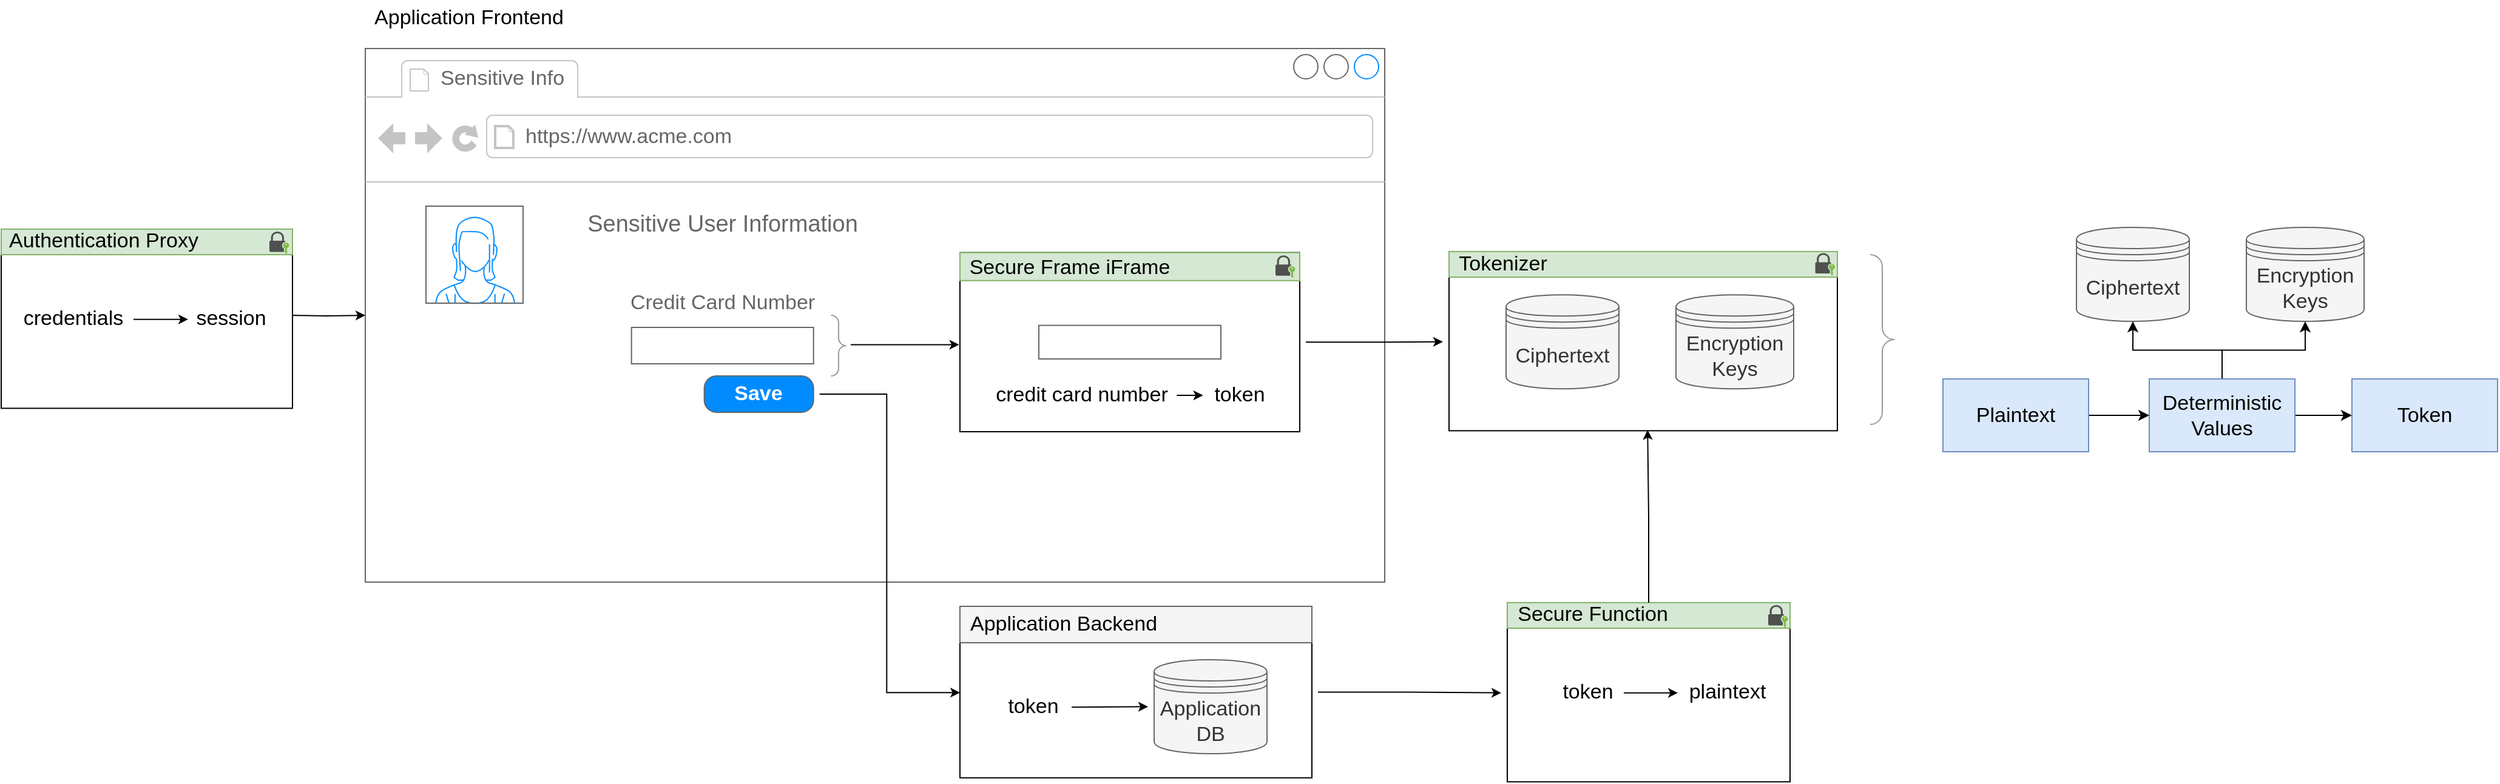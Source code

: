 <mxfile version="14.6.13" type="device"><diagram id="3wvpyR9ryva4eTB7-6Qc" name="Page-1"><mxGraphModel dx="3854" dy="1085" grid="1" gridSize="10" guides="1" tooltips="1" connect="1" arrows="1" fold="1" page="1" pageScale="1" pageWidth="826" pageHeight="1169" math="0" shadow="0"><root><mxCell id="0"/><mxCell id="1" parent="0"/><mxCell id="Zr0C6m2t4p28NT87vmgY-3" value="" style="strokeWidth=1;shadow=0;dashed=0;align=center;html=1;shape=mxgraph.mockup.containers.browserWindow;rSize=0;strokeColor=#666666;strokeColor2=#008cff;strokeColor3=#c4c4c4;mainText=,;recursiveResize=0;" parent="1" vertex="1"><mxGeometry x="-550" y="440" width="840" height="440" as="geometry"/></mxCell><mxCell id="Zr0C6m2t4p28NT87vmgY-4" value="Sensitive Info" style="strokeWidth=1;shadow=0;dashed=0;align=center;html=1;shape=mxgraph.mockup.containers.anchor;fontSize=17;fontColor=#666666;align=left;" parent="Zr0C6m2t4p28NT87vmgY-3" vertex="1"><mxGeometry x="60" y="12" width="110" height="26" as="geometry"/></mxCell><mxCell id="Zr0C6m2t4p28NT87vmgY-5" value="https://www.acme.com" style="strokeWidth=1;shadow=0;dashed=0;align=center;html=1;shape=mxgraph.mockup.containers.anchor;rSize=0;fontSize=17;fontColor=#666666;align=left;" parent="Zr0C6m2t4p28NT87vmgY-3" vertex="1"><mxGeometry x="130" y="60" width="250" height="26" as="geometry"/></mxCell><mxCell id="Zr0C6m2t4p28NT87vmgY-6" value="" style="strokeWidth=1;shadow=0;dashed=0;align=center;html=1;shape=mxgraph.mockup.text.textBox;fontColor=#666666;align=left;fontSize=17;spacingLeft=4;spacingTop=-3;strokeColor=#666666;mainText=" parent="Zr0C6m2t4p28NT87vmgY-3" vertex="1"><mxGeometry x="219.34" y="230" width="150" height="30" as="geometry"/></mxCell><mxCell id="Zr0C6m2t4p28NT87vmgY-11" value="&lt;font style=&quot;font-size: 19px;&quot;&gt;Sensitive User Information&lt;/font&gt;" style="text;html=1;align=center;verticalAlign=middle;resizable=0;points=[];autosize=1;strokeColor=none;fontColor=#666666;fontSize=19;" parent="Zr0C6m2t4p28NT87vmgY-3" vertex="1"><mxGeometry x="174.34" y="130" width="240" height="30" as="geometry"/></mxCell><mxCell id="Zr0C6m2t4p28NT87vmgY-10" value="&lt;font style=&quot;font-size: 17px&quot;&gt;Credit Card Number&lt;/font&gt;" style="text;html=1;align=center;verticalAlign=middle;resizable=0;points=[];autosize=1;strokeColor=none;fontColor=#666666;" parent="Zr0C6m2t4p28NT87vmgY-3" vertex="1"><mxGeometry x="209.34" y="200" width="170" height="20" as="geometry"/></mxCell><mxCell id="Zr0C6m2t4p28NT87vmgY-13" value="" style="verticalLabelPosition=bottom;shadow=0;dashed=0;align=center;html=1;verticalAlign=top;strokeWidth=1;shape=mxgraph.mockup.containers.userFemale;strokeColor=#666666;strokeColor2=#008cff;fontSize=19;fontColor=none;" parent="Zr0C6m2t4p28NT87vmgY-3" vertex="1"><mxGeometry x="50" y="130" width="80" height="80" as="geometry"/></mxCell><mxCell id="Zr0C6m2t4p28NT87vmgY-37" value="" style="group;perimeterSpacing=1;" parent="Zr0C6m2t4p28NT87vmgY-3" vertex="1" connectable="0"><mxGeometry x="490" y="166" width="280" height="150" as="geometry"/></mxCell><mxCell id="Zr0C6m2t4p28NT87vmgY-43" value="" style="group" parent="Zr0C6m2t4p28NT87vmgY-37" vertex="1" connectable="0"><mxGeometry width="280" height="150" as="geometry"/></mxCell><mxCell id="Zr0C6m2t4p28NT87vmgY-26" value="" style="rounded=0;whiteSpace=wrap;html=1;fontSize=19;fontColor=none;spacingLeft=0;comic=0;perimeterSpacing=5;" parent="Zr0C6m2t4p28NT87vmgY-43" vertex="1"><mxGeometry y="2.308" width="280" height="147.692" as="geometry"/></mxCell><mxCell id="Zr0C6m2t4p28NT87vmgY-36" value="" style="group" parent="Zr0C6m2t4p28NT87vmgY-43" vertex="1" connectable="0"><mxGeometry width="280" height="27.692" as="geometry"/></mxCell><mxCell id="Zr0C6m2t4p28NT87vmgY-34" value="" style="rounded=0;whiteSpace=wrap;html=1;comic=0;fontSize=17;fillColor=#d5e8d4;strokeColor=#82b366;" parent="Zr0C6m2t4p28NT87vmgY-36" vertex="1"><mxGeometry y="2.308" width="280" height="23.077" as="geometry"/></mxCell><mxCell id="Zr0C6m2t4p28NT87vmgY-28" value="Secure Frame iFrame" style="text;html=1;align=center;verticalAlign=middle;resizable=0;points=[];autosize=1;strokeColor=none;fontSize=17;fontColor=none;" parent="Zr0C6m2t4p28NT87vmgY-36" vertex="1"><mxGeometry width="180" height="30" as="geometry"/></mxCell><mxCell id="Zr0C6m2t4p28NT87vmgY-58" value="&lt;span style=&quot;color: rgba(0 , 0 , 0 , 0) ; font-family: monospace ; font-size: 0px&quot;&gt;%3CmxGraphModel%3E%3Croot%3E%3CmxCell%20id%3D%220%22%2F%3E%3CmxCell%20id%3D%221%22%20parent%3D%220%22%2F%3E%3CmxCell%20id%3D%222%22%20value%3D%22%22%20style%3D%22strokeWidth%3D1%3Bshadow%3D0%3Bdashed%3D0%3Balign%3Dcenter%3Bhtml%3D1%3Bshape%3Dmxgraph.mockup.containers.browserWindow%3BrSize%3D0%3BstrokeColor%3D%23666666%3BstrokeColor2%3D%23008cff%3BstrokeColor3%3D%23c4c4c4%3BmainText%3D%2C%3BrecursiveResize%3D0%3B%22%20vertex%3D%221%22%20parent%3D%221%22%3E%3CmxGeometry%20x%3D%22-550%22%20y%3D%22440%22%20width%3D%22840%22%20height%3D%22470%22%20as%3D%22geometry%22%2F%3E%3C%2FmxCell%3E%3CmxCell%20id%3D%223%22%20value%3D%22Sensitive%20Info%22%20style%3D%22strokeWidth%3D1%3Bshadow%3D0%3Bdashed%3D0%3Balign%3Dcenter%3Bhtml%3D1%3Bshape%3Dmxgraph.mockup.containers.anchor%3BfontSize%3D17%3BfontColor%3D%23666666%3Balign%3Dleft%3B%22%20vertex%3D%221%22%20parent%3D%222%22%3E%3CmxGeometry%20x%3D%2260%22%20y%3D%2212%22%20width%3D%22110%22%20height%3D%2226%22%20as%3D%22geometry%22%2F%3E%3C%2FmxCell%3E%3CmxCell%20id%3D%224%22%20value%3D%22https%3A%2F%2Fwww.acme.com%22%20style%3D%22strokeWidth%3D1%3Bshadow%3D0%3Bdashed%3D0%3Balign%3Dcenter%3Bhtml%3D1%3Bshape%3Dmxgraph.mockup.containers.anchor%3BrSize%3D0%3BfontSize%3D17%3BfontColor%3D%23666666%3Balign%3Dleft%3B%22%20vertex%3D%221%22%20parent%3D%222%22%3E%3CmxGeometry%20x%3D%22130%22%20y%3D%2260%22%20width%3D%22250%22%20height%3D%2226%22%20as%3D%22geometry%22%2F%3E%3C%2FmxCell%3E%3CmxCell%20id%3D%225%22%20value%3D%22%22%20style%3D%22strokeWidth%3D1%3Bshadow%3D0%3Bdashed%3D0%3Balign%3Dcenter%3Bhtml%3D1%3Bshape%3Dmxgraph.mockup.text.textBox%3BfontColor%3D%23666666%3Balign%3Dleft%3BfontSize%3D17%3BspacingLeft%3D4%3BspacingTop%3D-3%3BstrokeColor%3D%23666666%3BmainText%3D%22%20vertex%3D%221%22%20parent%3D%222%22%3E%3CmxGeometry%20x%3D%22219.34%22%20y%3D%22230%22%20width%3D%22150%22%20height%3D%2230%22%20as%3D%22geometry%22%2F%3E%3C%2FmxCell%3E%3CmxCell%20id%3D%226%22%20value%3D%22%26lt%3Bfont%20style%3D%26quot%3Bfont-size%3A%2019px%3B%26quot%3B%26gt%3BSensitive%20User%20Information%26lt%3B%2Ffont%26gt%3B%22%20style%3D%22text%3Bhtml%3D1%3Balign%3Dcenter%3BverticalAlign%3Dmiddle%3Bresizable%3D0%3Bpoints%3D%5B%5D%3Bautosize%3D1%3BstrokeColor%3Dnone%3BfontColor%3D%23666666%3BfontSize%3D19%3B%22%20vertex%3D%221%22%20parent%3D%222%22%3E%3CmxGeometry%20x%3D%22174.34%22%20y%3D%22130%22%20width%3D%22240%22%20height%3D%2230%22%20as%3D%22geometry%22%2F%3E%3C%2FmxCell%3E%3CmxCell%20id%3D%227%22%20value%3D%22%26lt%3Bfont%20style%3D%26quot%3Bfont-size%3A%2017px%26quot%3B%26gt%3BCredit%20Card%20Number%26lt%3B%2Ffont%26gt%3B%22%20style%3D%22text%3Bhtml%3D1%3Balign%3Dcenter%3BverticalAlign%3Dmiddle%3Bresizable%3D0%3Bpoints%3D%5B%5D%3Bautosize%3D1%3BstrokeColor%3Dnone%3BfontColor%3D%23666666%3B%22%20vertex%3D%221%22%20parent%3D%222%22%3E%3CmxGeometry%20x%3D%22209.34%22%20y%3D%22200%22%20width%3D%22170%22%20height%3D%2220%22%20as%3D%22geometry%22%2F%3E%3C%2FmxCell%3E%3CmxCell%20id%3D%228%22%20value%3D%22%22%20style%3D%22verticalLabelPosition%3Dbottom%3Bshadow%3D0%3Bdashed%3D0%3Balign%3Dcenter%3Bhtml%3D1%3BverticalAlign%3Dtop%3BstrokeWidth%3D1%3Bshape%3Dmxgraph.mockup.containers.userFemale%3BstrokeColor%3D%23666666%3BstrokeColor2%3D%23008cff%3BfontSize%3D19%3BfontColor%3Dnone%3B%22%20vertex%3D%221%22%20parent%3D%222%22%3E%3CmxGeometry%20x%3D%2250%22%20y%3D%22130%22%20width%3D%2280%22%20height%3D%2280%22%20as%3D%22geometry%22%2F%3E%3C%2FmxCell%3E%3CmxCell%20id%3D%229%22%20value%3D%22%22%20style%3D%22group%3BperimeterSpacing%3D1%3B%22%20vertex%3D%221%22%20connectable%3D%220%22%20parent%3D%222%22%3E%3CmxGeometry%20x%3D%22490%22%20y%3D%22160%22%20width%3D%22280%22%20height%3D%22162.5%22%20as%3D%22geometry%22%2F%3E%3C%2FmxCell%3E%3CmxCell%20id%3D%2210%22%20value%3D%22%22%20style%3D%22group%22%20vertex%3D%221%22%20connectable%3D%220%22%20parent%3D%229%22%3E%3CmxGeometry%20width%3D%22280%22%20height%3D%22162.5%22%20as%3D%22geometry%22%2F%3E%3C%2FmxCell%3E%3CmxCell%20id%3D%2211%22%20value%3D%22%22%20style%3D%22rounded%3D0%3BwhiteSpace%3Dwrap%3Bhtml%3D1%3BfontSize%3D19%3BfontColor%3Dnone%3BspacingLeft%3D0%3Bcomic%3D0%3BperimeterSpacing%3D5%3B%22%20vertex%3D%221%22%20parent%3D%2210%22%3E%3CmxGeometry%20y%3D%222.5%22%20width%3D%22280%22%20height%3D%22160%22%20as%3D%22geometry%22%2F%3E%3C%2FmxCell%3E%3CmxCell%20id%3D%2212%22%20value%3D%22%22%20style%3D%22group%22%20vertex%3D%221%22%20connectable%3D%220%22%20parent%3D%2210%22%3E%3CmxGeometry%20width%3D%22280%22%20height%3D%2230%22%20as%3D%22geometry%22%2F%3E%3C%2FmxCell%3E%3CmxCell%20id%3D%2213%22%20value%3D%22%22%20style%3D%22rounded%3D0%3BwhiteSpace%3Dwrap%3Bhtml%3D1%3Bcomic%3D0%3BfontSize%3D17%3BfontColor%3Dnone%3B%22%20vertex%3D%221%22%20parent%3D%2212%22%3E%3CmxGeometry%20y%3D%222.5%22%20width%3D%22280%22%20height%3D%2225%22%20as%3D%22geometry%22%2F%3E%3C%2FmxCell%3E%3CmxCell%20id%3D%2214%22%20value%3D%22Secure%20Frame%20iFrame%22%20style%3D%22text%3Bhtml%3D1%3Balign%3Dcenter%3BverticalAlign%3Dmiddle%3Bresizable%3D0%3Bpoints%3D%5B%5D%3Bautosize%3D1%3BstrokeColor%3Dnone%3BfontSize%3D17%3BfontColor%3Dnone%3B%22%20vertex%3D%221%22%20parent%3D%2212%22%3E%3CmxGeometry%20width%3D%22180%22%20height%3D%2230%22%20as%3D%22geometry%22%2F%3E%3C%2FmxCell%3E%3CmxCell%20id%3D%2215%22%20value%3D%22%22%20style%3D%22pointerEvents%3D1%3Bshadow%3D0%3Bdashed%3D0%3Bhtml%3D1%3BstrokeColor%3Dnone%3BfillColor%3D%23505050%3BlabelPosition%3Dcenter%3BverticalLabelPosition%3Dbottom%3BverticalAlign%3Dtop%3BoutlineConnect%3D0%3Balign%3Dcenter%3Bshape%3Dmxgraph.office.security.lock_with_key_security_green%3Bcomic%3D0%3BfontSize%3D17%3BfontColor%3Dnone%3B%22%20vertex%3D%221%22%20parent%3D%2212%22%3E%3CmxGeometry%20x%3D%22260%22%20y%3D%225%22%20width%3D%2216.21%22%20height%3D%2220%22%20as%3D%22geometry%22%2F%3E%3C%2FmxCell%3E%3CmxCell%20id%3D%2216%22%20value%3D%22%22%20style%3D%22strokeWidth%3D1%3Bshadow%3D0%3Bdashed%3D0%3Balign%3Dcenter%3Bhtml%3D1%3Bshape%3Dmxgraph.mockup.text.textBox%3BfontColor%3D%23666666%3Balign%3Dleft%3BfontSize%3D17%3BspacingLeft%3D4%3BspacingTop%3D-3%3BstrokeColor%3D%23666666%3BmainText%3D%22%20vertex%3D%221%22%20parent%3D%2210%22%3E%3CmxGeometry%20x%3D%2265.0%22%20y%3D%2267.5%22%20width%3D%22150%22%20height%3D%2230%22%20as%3D%22geometry%22%2F%3E%3C%2FmxCell%3E%3C%2Froot%3E%3C%2FmxGraphModel%3E&lt;/span&gt;" style="pointerEvents=1;shadow=0;dashed=0;html=1;strokeColor=none;fillColor=#505050;labelPosition=center;verticalLabelPosition=bottom;verticalAlign=top;outlineConnect=0;align=center;shape=mxgraph.office.security.lock_with_key_security_green;comic=0;fontSize=17;fontColor=none;" parent="Zr0C6m2t4p28NT87vmgY-36" vertex="1"><mxGeometry x="260" y="4.615" width="16.21" height="18.462" as="geometry"/></mxCell><mxCell id="Zr0C6m2t4p28NT87vmgY-44" value="" style="strokeWidth=1;shadow=0;dashed=0;align=center;html=1;shape=mxgraph.mockup.text.textBox;fontColor=#666666;align=left;fontSize=17;spacingLeft=4;spacingTop=-3;strokeColor=#666666;mainText=" parent="Zr0C6m2t4p28NT87vmgY-43" vertex="1"><mxGeometry x="65.0" y="62.308" width="150" height="27.692" as="geometry"/></mxCell><mxCell id="Zr0C6m2t4p28NT87vmgY-110" value="credit card number" style="text;html=1;align=center;verticalAlign=middle;resizable=0;points=[];autosize=1;strokeColor=none;fontSize=17;fontColor=none;" parent="Zr0C6m2t4p28NT87vmgY-43" vertex="1"><mxGeometry x="20" y="105" width="160" height="30" as="geometry"/></mxCell><mxCell id="Zr0C6m2t4p28NT87vmgY-111" value="token" style="text;html=1;align=center;verticalAlign=middle;resizable=0;points=[];autosize=1;strokeColor=none;fontSize=17;fontColor=none;" parent="Zr0C6m2t4p28NT87vmgY-43" vertex="1"><mxGeometry x="200" y="105" width="60" height="30" as="geometry"/></mxCell><mxCell id="Zr0C6m2t4p28NT87vmgY-112" value="" style="endArrow=classic;html=1;fontSize=17;fontColor=none;startSize=6;endSize=5;strokeWidth=1;entryX=0.006;entryY=0.5;entryDx=0;entryDy=0;entryPerimeter=0;exitX=0.992;exitY=0.5;exitDx=0;exitDy=0;exitPerimeter=0;" parent="Zr0C6m2t4p28NT87vmgY-43" source="Zr0C6m2t4p28NT87vmgY-110" target="Zr0C6m2t4p28NT87vmgY-111" edge="1"><mxGeometry width="50" height="50" relative="1" as="geometry"><mxPoint x="182" y="121" as="sourcePoint"/><mxPoint x="199.96" y="120.71" as="targetPoint"/></mxGeometry></mxCell><mxCell id="Zr0C6m2t4p28NT87vmgY-85" value="Save" style="strokeWidth=1;shadow=0;dashed=0;align=center;html=1;shape=mxgraph.mockup.buttons.button;strokeColor=#666666;fontColor=#ffffff;mainText=;buttonStyle=round;fontSize=17;fontStyle=1;fillColor=#008cff;whiteSpace=wrap;comic=0;perimeterSpacing=5;" parent="Zr0C6m2t4p28NT87vmgY-3" vertex="1"><mxGeometry x="279.34" y="270" width="90" height="30" as="geometry"/></mxCell><mxCell id="Zr0C6m2t4p28NT87vmgY-42" value="" style="edgeStyle=orthogonalEdgeStyle;rounded=0;orthogonalLoop=1;jettySize=auto;html=1;fontSize=17;fontColor=none;entryX=0.015;entryY=0.513;entryDx=0;entryDy=0;entryPerimeter=0;jumpSize=0;strokeWidth=1;startSize=6;endSize=5;" parent="1" source="Zr0C6m2t4p28NT87vmgY-31" target="Zr0C6m2t4p28NT87vmgY-26" edge="1"><mxGeometry relative="1" as="geometry"><mxPoint x="-60" y="685" as="targetPoint"/><Array as="points"><mxPoint x="-105" y="685"/></Array></mxGeometry></mxCell><mxCell id="Zr0C6m2t4p28NT87vmgY-31" value="" style="labelPosition=right;align=left;strokeWidth=1;shape=mxgraph.mockup.markup.curlyBrace;html=1;shadow=0;dashed=0;strokeColor=#999999;direction=south;fontSize=17;fontColor=none;" parent="1" vertex="1"><mxGeometry x="-170" y="660" width="20" height="50" as="geometry"/></mxCell><mxCell id="Zr0C6m2t4p28NT87vmgY-57" value="" style="edgeStyle=orthogonalEdgeStyle;rounded=0;jumpSize=0;orthogonalLoop=1;jettySize=auto;html=1;fontSize=17;fontColor=none;startSize=6;endSize=5;strokeWidth=1;entryX=0;entryY=0.5;entryDx=0;entryDy=0;" parent="1" source="Zr0C6m2t4p28NT87vmgY-26" edge="1"><mxGeometry relative="1" as="geometry"><mxPoint x="338" y="681.845" as="targetPoint"/></mxGeometry></mxCell><mxCell id="Zr0C6m2t4p28NT87vmgY-87" value="Application Frontend" style="text;html=1;align=center;verticalAlign=middle;resizable=0;points=[];autosize=1;strokeColor=none;fontSize=17;fontColor=none;" parent="1" vertex="1"><mxGeometry x="-550.003" y="400" width="170" height="30" as="geometry"/></mxCell><mxCell id="Zr0C6m2t4p28NT87vmgY-91" value="" style="group;perimeterSpacing=5;" parent="1" vertex="1" connectable="0"><mxGeometry x="-60" y="900" width="290" height="141.39" as="geometry"/></mxCell><mxCell id="Zr0C6m2t4p28NT87vmgY-78" value="" style="rounded=0;whiteSpace=wrap;html=1;fontSize=19;fontColor=none;spacingLeft=0;comic=0;perimeterSpacing=5;" parent="Zr0C6m2t4p28NT87vmgY-91" vertex="1"><mxGeometry y="0.0" width="290" height="141.39" as="geometry"/></mxCell><mxCell id="Zr0C6m2t4p28NT87vmgY-79" value="" style="group;fillColor=#f5f5f5;strokeColor=#666666;fontColor=#333333;" parent="Zr0C6m2t4p28NT87vmgY-91" vertex="1" connectable="0"><mxGeometry width="290" height="30.0" as="geometry"/></mxCell><mxCell id="Zr0C6m2t4p28NT87vmgY-81" value="Application Backend" style="text;html=1;align=center;verticalAlign=middle;resizable=0;points=[];autosize=1;strokeColor=none;fontSize=17;fontColor=none;" parent="Zr0C6m2t4p28NT87vmgY-79" vertex="1"><mxGeometry x="-0.003" width="170" height="30" as="geometry"/></mxCell><mxCell id="Zr0C6m2t4p28NT87vmgY-125" value="Application DB" style="shape=datastore;whiteSpace=wrap;html=1;comic=0;fontSize=17;fillColor=#f5f5f5;strokeColor=#666666;fontColor=#333333;perimeterSpacing=5;" parent="Zr0C6m2t4p28NT87vmgY-91" vertex="1"><mxGeometry x="160" y="44" width="93" height="77.5" as="geometry"/></mxCell><mxCell id="Zr0C6m2t4p28NT87vmgY-124" value="token" style="text;html=1;align=center;verticalAlign=middle;resizable=0;points=[];autosize=1;strokeColor=none;fontSize=17;fontColor=none;" parent="Zr0C6m2t4p28NT87vmgY-91" vertex="1"><mxGeometry x="30" y="67.75" width="60" height="30" as="geometry"/></mxCell><mxCell id="Zr0C6m2t4p28NT87vmgY-126" value="" style="endArrow=classic;html=1;fontSize=17;fontColor=none;startSize=6;endSize=5;strokeWidth=1;exitX=1.034;exitY=0.512;exitDx=0;exitDy=0;exitPerimeter=0;entryX=0;entryY=0.5;entryDx=0;entryDy=0;" parent="Zr0C6m2t4p28NT87vmgY-91" source="Zr0C6m2t4p28NT87vmgY-124" target="Zr0C6m2t4p28NT87vmgY-125" edge="1"><mxGeometry width="50" height="50" relative="1" as="geometry"><mxPoint x="-20" y="-116" as="sourcePoint"/><mxPoint x="30" y="-166" as="targetPoint"/></mxGeometry></mxCell><mxCell id="Zr0C6m2t4p28NT87vmgY-89" value="" style="edgeStyle=orthogonalEdgeStyle;rounded=0;jumpSize=0;orthogonalLoop=1;jettySize=auto;html=1;fontSize=17;fontColor=none;startSize=6;endSize=5;strokeWidth=1;entryX=0.017;entryY=0.503;entryDx=0;entryDy=0;entryPerimeter=0;" parent="1" source="Zr0C6m2t4p28NT87vmgY-85" target="Zr0C6m2t4p28NT87vmgY-78" edge="1"><mxGeometry relative="1" as="geometry"><mxPoint x="-250" y="920" as="targetPoint"/></mxGeometry></mxCell><mxCell id="Zr0C6m2t4p28NT87vmgY-94" value="" style="group" parent="1" vertex="1" connectable="0"><mxGeometry x="391" y="888" width="233" height="156.69" as="geometry"/></mxCell><mxCell id="Zr0C6m2t4p28NT87vmgY-95" value="" style="rounded=0;whiteSpace=wrap;html=1;fontSize=19;fontColor=none;spacingLeft=0;comic=0;perimeterSpacing=5;" parent="Zr0C6m2t4p28NT87vmgY-94" vertex="1"><mxGeometry y="10" width="233" height="146.69" as="geometry"/></mxCell><mxCell id="Zr0C6m2t4p28NT87vmgY-96" value="" style="rounded=0;whiteSpace=wrap;html=1;comic=0;fontSize=17;fillColor=#d5e8d4;strokeColor=#82b366;" parent="Zr0C6m2t4p28NT87vmgY-94" vertex="1"><mxGeometry y="8.92" width="233" height="21.08" as="geometry"/></mxCell><mxCell id="Zr0C6m2t4p28NT87vmgY-97" value="Secure Function" style="text;html=1;align=center;verticalAlign=middle;resizable=0;points=[];autosize=1;strokeColor=none;fontSize=17;fontColor=none;" parent="Zr0C6m2t4p28NT87vmgY-94" vertex="1"><mxGeometry x="-0.002" y="4.46" width="140" height="30" as="geometry"/></mxCell><mxCell id="Zr0C6m2t4p28NT87vmgY-161" value="" style="edgeStyle=orthogonalEdgeStyle;rounded=0;jumpSize=0;orthogonalLoop=1;jettySize=auto;html=1;fontSize=17;fontColor=none;startSize=6;endSize=5;strokeWidth=1;" parent="Zr0C6m2t4p28NT87vmgY-94" source="Zr0C6m2t4p28NT87vmgY-158" target="Zr0C6m2t4p28NT87vmgY-160" edge="1"><mxGeometry relative="1" as="geometry"/></mxCell><mxCell id="Zr0C6m2t4p28NT87vmgY-158" value="token" style="text;html=1;align=center;verticalAlign=middle;resizable=0;points=[];autosize=1;strokeColor=none;fontSize=17;fontColor=none;" parent="Zr0C6m2t4p28NT87vmgY-94" vertex="1"><mxGeometry x="36" y="68.34" width="60" height="30" as="geometry"/></mxCell><mxCell id="Zr0C6m2t4p28NT87vmgY-160" value="plaintext" style="text;html=1;align=center;verticalAlign=middle;resizable=0;points=[];autosize=1;strokeColor=none;fontSize=17;fontColor=none;" parent="Zr0C6m2t4p28NT87vmgY-94" vertex="1"><mxGeometry x="140.528" y="68.34" width="80" height="30" as="geometry"/></mxCell><mxCell id="Zr0C6m2t4p28NT87vmgY-102" value="" style="edgeStyle=orthogonalEdgeStyle;rounded=0;jumpSize=0;orthogonalLoop=1;jettySize=auto;html=1;fontSize=17;fontColor=none;startSize=6;endSize=5;strokeWidth=1;entryX=0;entryY=0.5;entryDx=0;entryDy=0;" parent="1" source="Zr0C6m2t4p28NT87vmgY-78" target="Zr0C6m2t4p28NT87vmgY-95" edge="1"><mxGeometry relative="1" as="geometry"><mxPoint x="305" y="970.695" as="targetPoint"/></mxGeometry></mxCell><mxCell id="Zr0C6m2t4p28NT87vmgY-104" value="" style="edgeStyle=orthogonalEdgeStyle;rounded=0;jumpSize=0;orthogonalLoop=1;jettySize=auto;html=1;fontSize=17;fontColor=none;startSize=6;endSize=5;strokeWidth=1;entryX=0.511;entryY=0.964;entryDx=0;entryDy=0;entryPerimeter=0;" parent="1" source="Zr0C6m2t4p28NT87vmgY-96" edge="1"><mxGeometry relative="1" as="geometry"><mxPoint x="506.63" y="754.549" as="targetPoint"/></mxGeometry></mxCell><mxCell id="Zr0C6m2t4p28NT87vmgY-109" value="" style="edgeStyle=orthogonalEdgeStyle;rounded=0;jumpSize=0;orthogonalLoop=1;jettySize=auto;html=1;fontSize=17;fontColor=none;startSize=6;endSize=5;strokeWidth=1;" parent="1" target="Zr0C6m2t4p28NT87vmgY-3" edge="1"><mxGeometry relative="1" as="geometry"><mxPoint x="-615" y="659.995" as="sourcePoint"/></mxGeometry></mxCell><mxCell id="Zr0C6m2t4p28NT87vmgY-131" value="" style="group" parent="1" vertex="1" connectable="0"><mxGeometry x="-850" y="580" width="240" height="156.69" as="geometry"/></mxCell><mxCell id="Zr0C6m2t4p28NT87vmgY-132" value="" style="rounded=0;whiteSpace=wrap;html=1;fontSize=19;fontColor=none;spacingLeft=0;comic=0;perimeterSpacing=5;" parent="Zr0C6m2t4p28NT87vmgY-131" vertex="1"><mxGeometry y="10" width="240" height="146.69" as="geometry"/></mxCell><mxCell id="Zr0C6m2t4p28NT87vmgY-133" value="" style="rounded=0;whiteSpace=wrap;html=1;comic=0;fontSize=17;fillColor=#d5e8d4;strokeColor=#82b366;" parent="Zr0C6m2t4p28NT87vmgY-131" vertex="1"><mxGeometry y="8.92" width="240" height="21.08" as="geometry"/></mxCell><mxCell id="Zr0C6m2t4p28NT87vmgY-134" value="Authentication Proxy" style="text;html=1;align=center;verticalAlign=middle;resizable=0;points=[];autosize=1;strokeColor=none;fontSize=17;fontColor=none;" parent="Zr0C6m2t4p28NT87vmgY-131" vertex="1"><mxGeometry x="-0.857" y="4" width="170" height="30" as="geometry"/></mxCell><mxCell id="Zr0C6m2t4p28NT87vmgY-141" value="" style="edgeStyle=orthogonalEdgeStyle;rounded=0;jumpSize=0;orthogonalLoop=1;jettySize=auto;html=1;fontSize=17;fontColor=none;startSize=6;endSize=5;strokeWidth=1;" parent="Zr0C6m2t4p28NT87vmgY-131" source="Zr0C6m2t4p28NT87vmgY-138" target="Zr0C6m2t4p28NT87vmgY-140" edge="1"><mxGeometry relative="1" as="geometry"/></mxCell><mxCell id="Zr0C6m2t4p28NT87vmgY-138" value="credentials" style="text;html=1;align=center;verticalAlign=middle;resizable=0;points=[];autosize=1;strokeColor=none;fontSize=17;fontColor=none;" parent="Zr0C6m2t4p28NT87vmgY-131" vertex="1"><mxGeometry x="9" y="68.34" width="100" height="30" as="geometry"/></mxCell><mxCell id="Zr0C6m2t4p28NT87vmgY-140" value="session" style="text;html=1;align=center;verticalAlign=middle;resizable=0;points=[];autosize=1;strokeColor=none;fontSize=17;fontColor=none;" parent="Zr0C6m2t4p28NT87vmgY-131" vertex="1"><mxGeometry x="154" y="68.34" width="70" height="30" as="geometry"/></mxCell><mxCell id="FoLYjTk3o3KZbBLa0oIr-22" value="&lt;span style=&quot;color: rgba(0 , 0 , 0 , 0) ; font-family: monospace ; font-size: 0px&quot;&gt;%3CmxGraphModel%3E%3Croot%3E%3CmxCell%20id%3D%220%22%2F%3E%3CmxCell%20id%3D%221%22%20parent%3D%220%22%2F%3E%3CmxCell%20id%3D%222%22%20value%3D%22%22%20style%3D%22strokeWidth%3D1%3Bshadow%3D0%3Bdashed%3D0%3Balign%3Dcenter%3Bhtml%3D1%3Bshape%3Dmxgraph.mockup.containers.browserWindow%3BrSize%3D0%3BstrokeColor%3D%23666666%3BstrokeColor2%3D%23008cff%3BstrokeColor3%3D%23c4c4c4%3BmainText%3D%2C%3BrecursiveResize%3D0%3B%22%20vertex%3D%221%22%20parent%3D%221%22%3E%3CmxGeometry%20x%3D%22-550%22%20y%3D%22440%22%20width%3D%22840%22%20height%3D%22470%22%20as%3D%22geometry%22%2F%3E%3C%2FmxCell%3E%3CmxCell%20id%3D%223%22%20value%3D%22Sensitive%20Info%22%20style%3D%22strokeWidth%3D1%3Bshadow%3D0%3Bdashed%3D0%3Balign%3Dcenter%3Bhtml%3D1%3Bshape%3Dmxgraph.mockup.containers.anchor%3BfontSize%3D17%3BfontColor%3D%23666666%3Balign%3Dleft%3B%22%20vertex%3D%221%22%20parent%3D%222%22%3E%3CmxGeometry%20x%3D%2260%22%20y%3D%2212%22%20width%3D%22110%22%20height%3D%2226%22%20as%3D%22geometry%22%2F%3E%3C%2FmxCell%3E%3CmxCell%20id%3D%224%22%20value%3D%22https%3A%2F%2Fwww.acme.com%22%20style%3D%22strokeWidth%3D1%3Bshadow%3D0%3Bdashed%3D0%3Balign%3Dcenter%3Bhtml%3D1%3Bshape%3Dmxgraph.mockup.containers.anchor%3BrSize%3D0%3BfontSize%3D17%3BfontColor%3D%23666666%3Balign%3Dleft%3B%22%20vertex%3D%221%22%20parent%3D%222%22%3E%3CmxGeometry%20x%3D%22130%22%20y%3D%2260%22%20width%3D%22250%22%20height%3D%2226%22%20as%3D%22geometry%22%2F%3E%3C%2FmxCell%3E%3CmxCell%20id%3D%225%22%20value%3D%22%22%20style%3D%22strokeWidth%3D1%3Bshadow%3D0%3Bdashed%3D0%3Balign%3Dcenter%3Bhtml%3D1%3Bshape%3Dmxgraph.mockup.text.textBox%3BfontColor%3D%23666666%3Balign%3Dleft%3BfontSize%3D17%3BspacingLeft%3D4%3BspacingTop%3D-3%3BstrokeColor%3D%23666666%3BmainText%3D%22%20vertex%3D%221%22%20parent%3D%222%22%3E%3CmxGeometry%20x%3D%22219.34%22%20y%3D%22230%22%20width%3D%22150%22%20height%3D%2230%22%20as%3D%22geometry%22%2F%3E%3C%2FmxCell%3E%3CmxCell%20id%3D%226%22%20value%3D%22%26lt%3Bfont%20style%3D%26quot%3Bfont-size%3A%2019px%3B%26quot%3B%26gt%3BSensitive%20User%20Information%26lt%3B%2Ffont%26gt%3B%22%20style%3D%22text%3Bhtml%3D1%3Balign%3Dcenter%3BverticalAlign%3Dmiddle%3Bresizable%3D0%3Bpoints%3D%5B%5D%3Bautosize%3D1%3BstrokeColor%3Dnone%3BfontColor%3D%23666666%3BfontSize%3D19%3B%22%20vertex%3D%221%22%20parent%3D%222%22%3E%3CmxGeometry%20x%3D%22174.34%22%20y%3D%22130%22%20width%3D%22240%22%20height%3D%2230%22%20as%3D%22geometry%22%2F%3E%3C%2FmxCell%3E%3CmxCell%20id%3D%227%22%20value%3D%22%26lt%3Bfont%20style%3D%26quot%3Bfont-size%3A%2017px%26quot%3B%26gt%3BCredit%20Card%20Number%26lt%3B%2Ffont%26gt%3B%22%20style%3D%22text%3Bhtml%3D1%3Balign%3Dcenter%3BverticalAlign%3Dmiddle%3Bresizable%3D0%3Bpoints%3D%5B%5D%3Bautosize%3D1%3BstrokeColor%3Dnone%3BfontColor%3D%23666666%3B%22%20vertex%3D%221%22%20parent%3D%222%22%3E%3CmxGeometry%20x%3D%22209.34%22%20y%3D%22200%22%20width%3D%22170%22%20height%3D%2220%22%20as%3D%22geometry%22%2F%3E%3C%2FmxCell%3E%3CmxCell%20id%3D%228%22%20value%3D%22%22%20style%3D%22verticalLabelPosition%3Dbottom%3Bshadow%3D0%3Bdashed%3D0%3Balign%3Dcenter%3Bhtml%3D1%3BverticalAlign%3Dtop%3BstrokeWidth%3D1%3Bshape%3Dmxgraph.mockup.containers.userFemale%3BstrokeColor%3D%23666666%3BstrokeColor2%3D%23008cff%3BfontSize%3D19%3BfontColor%3Dnone%3B%22%20vertex%3D%221%22%20parent%3D%222%22%3E%3CmxGeometry%20x%3D%2250%22%20y%3D%22130%22%20width%3D%2280%22%20height%3D%2280%22%20as%3D%22geometry%22%2F%3E%3C%2FmxCell%3E%3CmxCell%20id%3D%229%22%20value%3D%22%22%20style%3D%22group%3BperimeterSpacing%3D1%3B%22%20vertex%3D%221%22%20connectable%3D%220%22%20parent%3D%222%22%3E%3CmxGeometry%20x%3D%22490%22%20y%3D%22160%22%20width%3D%22280%22%20height%3D%22162.5%22%20as%3D%22geometry%22%2F%3E%3C%2FmxCell%3E%3CmxCell%20id%3D%2210%22%20value%3D%22%22%20style%3D%22group%22%20vertex%3D%221%22%20connectable%3D%220%22%20parent%3D%229%22%3E%3CmxGeometry%20width%3D%22280%22%20height%3D%22162.5%22%20as%3D%22geometry%22%2F%3E%3C%2FmxCell%3E%3CmxCell%20id%3D%2211%22%20value%3D%22%22%20style%3D%22rounded%3D0%3BwhiteSpace%3Dwrap%3Bhtml%3D1%3BfontSize%3D19%3BfontColor%3Dnone%3BspacingLeft%3D0%3Bcomic%3D0%3BperimeterSpacing%3D5%3B%22%20vertex%3D%221%22%20parent%3D%2210%22%3E%3CmxGeometry%20y%3D%222.5%22%20width%3D%22280%22%20height%3D%22160%22%20as%3D%22geometry%22%2F%3E%3C%2FmxCell%3E%3CmxCell%20id%3D%2212%22%20value%3D%22%22%20style%3D%22group%22%20vertex%3D%221%22%20connectable%3D%220%22%20parent%3D%2210%22%3E%3CmxGeometry%20width%3D%22280%22%20height%3D%2230%22%20as%3D%22geometry%22%2F%3E%3C%2FmxCell%3E%3CmxCell%20id%3D%2213%22%20value%3D%22%22%20style%3D%22rounded%3D0%3BwhiteSpace%3Dwrap%3Bhtml%3D1%3Bcomic%3D0%3BfontSize%3D17%3BfontColor%3Dnone%3B%22%20vertex%3D%221%22%20parent%3D%2212%22%3E%3CmxGeometry%20y%3D%222.5%22%20width%3D%22280%22%20height%3D%2225%22%20as%3D%22geometry%22%2F%3E%3C%2FmxCell%3E%3CmxCell%20id%3D%2214%22%20value%3D%22Secure%20Frame%20iFrame%22%20style%3D%22text%3Bhtml%3D1%3Balign%3Dcenter%3BverticalAlign%3Dmiddle%3Bresizable%3D0%3Bpoints%3D%5B%5D%3Bautosize%3D1%3BstrokeColor%3Dnone%3BfontSize%3D17%3BfontColor%3Dnone%3B%22%20vertex%3D%221%22%20parent%3D%2212%22%3E%3CmxGeometry%20width%3D%22180%22%20height%3D%2230%22%20as%3D%22geometry%22%2F%3E%3C%2FmxCell%3E%3CmxCell%20id%3D%2215%22%20value%3D%22%22%20style%3D%22pointerEvents%3D1%3Bshadow%3D0%3Bdashed%3D0%3Bhtml%3D1%3BstrokeColor%3Dnone%3BfillColor%3D%23505050%3BlabelPosition%3Dcenter%3BverticalLabelPosition%3Dbottom%3BverticalAlign%3Dtop%3BoutlineConnect%3D0%3Balign%3Dcenter%3Bshape%3Dmxgraph.office.security.lock_with_key_security_green%3Bcomic%3D0%3BfontSize%3D17%3BfontColor%3Dnone%3B%22%20vertex%3D%221%22%20parent%3D%2212%22%3E%3CmxGeometry%20x%3D%22260%22%20y%3D%225%22%20width%3D%2216.21%22%20height%3D%2220%22%20as%3D%22geometry%22%2F%3E%3C%2FmxCell%3E%3CmxCell%20id%3D%2216%22%20value%3D%22%22%20style%3D%22strokeWidth%3D1%3Bshadow%3D0%3Bdashed%3D0%3Balign%3Dcenter%3Bhtml%3D1%3Bshape%3Dmxgraph.mockup.text.textBox%3BfontColor%3D%23666666%3Balign%3Dleft%3BfontSize%3D17%3BspacingLeft%3D4%3BspacingTop%3D-3%3BstrokeColor%3D%23666666%3BmainText%3D%22%20vertex%3D%221%22%20parent%3D%2210%22%3E%3CmxGeometry%20x%3D%2265.0%22%20y%3D%2267.5%22%20width%3D%22150%22%20height%3D%2230%22%20as%3D%22geometry%22%2F%3E%3C%2FmxCell%3E%3C%2Froot%3E%3C%2FmxGraphModel%3E&lt;/span&gt;" style="pointerEvents=1;shadow=0;dashed=0;html=1;strokeColor=none;fillColor=#505050;labelPosition=center;verticalLabelPosition=bottom;verticalAlign=top;outlineConnect=0;align=center;shape=mxgraph.office.security.lock_with_key_security_green;comic=0;fontSize=17;fontColor=none;" vertex="1" parent="Zr0C6m2t4p28NT87vmgY-131"><mxGeometry x="221" y="10.995" width="16.21" height="18.462" as="geometry"/></mxCell><object label="Tokenizer" asdf="asdf" id="g5qT8U0kvN6DWc5SUocR-1"><mxCell parent="0"/></object><mxCell id="FoLYjTk3o3KZbBLa0oIr-1" value="" style="group" vertex="1" connectable="0" parent="g5qT8U0kvN6DWc5SUocR-1"><mxGeometry x="343" y="598.5" width="320" height="156.69" as="geometry"/></mxCell><mxCell id="FoLYjTk3o3KZbBLa0oIr-2" value="" style="rounded=0;whiteSpace=wrap;html=1;fontSize=19;fontColor=none;spacingLeft=0;comic=0;perimeterSpacing=5;" vertex="1" parent="FoLYjTk3o3KZbBLa0oIr-1"><mxGeometry y="10" width="320" height="146.69" as="geometry"/></mxCell><mxCell id="FoLYjTk3o3KZbBLa0oIr-3" value="" style="rounded=0;whiteSpace=wrap;html=1;comic=0;fontSize=17;fillColor=#d5e8d4;strokeColor=#82b366;" vertex="1" parent="FoLYjTk3o3KZbBLa0oIr-1"><mxGeometry y="8.92" width="320" height="21.08" as="geometry"/></mxCell><mxCell id="FoLYjTk3o3KZbBLa0oIr-4" value="Tokenizer" style="text;html=1;align=center;verticalAlign=middle;resizable=0;points=[];autosize=1;strokeColor=none;fontSize=17;fontColor=none;" vertex="1" parent="FoLYjTk3o3KZbBLa0oIr-1"><mxGeometry x="-1.143" y="4" width="90" height="30" as="geometry"/></mxCell><mxCell id="FoLYjTk3o3KZbBLa0oIr-5" value="&lt;span style=&quot;color: rgba(0 , 0 , 0 , 0) ; font-family: monospace ; font-size: 0px&quot;&gt;%3CmxGraphModel%3E%3Croot%3E%3CmxCell%20id%3D%220%22%2F%3E%3CmxCell%20id%3D%221%22%20parent%3D%220%22%2F%3E%3CmxCell%20id%3D%222%22%20value%3D%22%22%20style%3D%22strokeWidth%3D1%3Bshadow%3D0%3Bdashed%3D0%3Balign%3Dcenter%3Bhtml%3D1%3Bshape%3Dmxgraph.mockup.containers.browserWindow%3BrSize%3D0%3BstrokeColor%3D%23666666%3BstrokeColor2%3D%23008cff%3BstrokeColor3%3D%23c4c4c4%3BmainText%3D%2C%3BrecursiveResize%3D0%3B%22%20vertex%3D%221%22%20parent%3D%221%22%3E%3CmxGeometry%20x%3D%22-550%22%20y%3D%22440%22%20width%3D%22840%22%20height%3D%22470%22%20as%3D%22geometry%22%2F%3E%3C%2FmxCell%3E%3CmxCell%20id%3D%223%22%20value%3D%22Sensitive%20Info%22%20style%3D%22strokeWidth%3D1%3Bshadow%3D0%3Bdashed%3D0%3Balign%3Dcenter%3Bhtml%3D1%3Bshape%3Dmxgraph.mockup.containers.anchor%3BfontSize%3D17%3BfontColor%3D%23666666%3Balign%3Dleft%3B%22%20vertex%3D%221%22%20parent%3D%222%22%3E%3CmxGeometry%20x%3D%2260%22%20y%3D%2212%22%20width%3D%22110%22%20height%3D%2226%22%20as%3D%22geometry%22%2F%3E%3C%2FmxCell%3E%3CmxCell%20id%3D%224%22%20value%3D%22https%3A%2F%2Fwww.acme.com%22%20style%3D%22strokeWidth%3D1%3Bshadow%3D0%3Bdashed%3D0%3Balign%3Dcenter%3Bhtml%3D1%3Bshape%3Dmxgraph.mockup.containers.anchor%3BrSize%3D0%3BfontSize%3D17%3BfontColor%3D%23666666%3Balign%3Dleft%3B%22%20vertex%3D%221%22%20parent%3D%222%22%3E%3CmxGeometry%20x%3D%22130%22%20y%3D%2260%22%20width%3D%22250%22%20height%3D%2226%22%20as%3D%22geometry%22%2F%3E%3C%2FmxCell%3E%3CmxCell%20id%3D%225%22%20value%3D%22%22%20style%3D%22strokeWidth%3D1%3Bshadow%3D0%3Bdashed%3D0%3Balign%3Dcenter%3Bhtml%3D1%3Bshape%3Dmxgraph.mockup.text.textBox%3BfontColor%3D%23666666%3Balign%3Dleft%3BfontSize%3D17%3BspacingLeft%3D4%3BspacingTop%3D-3%3BstrokeColor%3D%23666666%3BmainText%3D%22%20vertex%3D%221%22%20parent%3D%222%22%3E%3CmxGeometry%20x%3D%22219.34%22%20y%3D%22230%22%20width%3D%22150%22%20height%3D%2230%22%20as%3D%22geometry%22%2F%3E%3C%2FmxCell%3E%3CmxCell%20id%3D%226%22%20value%3D%22%26lt%3Bfont%20style%3D%26quot%3Bfont-size%3A%2019px%3B%26quot%3B%26gt%3BSensitive%20User%20Information%26lt%3B%2Ffont%26gt%3B%22%20style%3D%22text%3Bhtml%3D1%3Balign%3Dcenter%3BverticalAlign%3Dmiddle%3Bresizable%3D0%3Bpoints%3D%5B%5D%3Bautosize%3D1%3BstrokeColor%3Dnone%3BfontColor%3D%23666666%3BfontSize%3D19%3B%22%20vertex%3D%221%22%20parent%3D%222%22%3E%3CmxGeometry%20x%3D%22174.34%22%20y%3D%22130%22%20width%3D%22240%22%20height%3D%2230%22%20as%3D%22geometry%22%2F%3E%3C%2FmxCell%3E%3CmxCell%20id%3D%227%22%20value%3D%22%26lt%3Bfont%20style%3D%26quot%3Bfont-size%3A%2017px%26quot%3B%26gt%3BCredit%20Card%20Number%26lt%3B%2Ffont%26gt%3B%22%20style%3D%22text%3Bhtml%3D1%3Balign%3Dcenter%3BverticalAlign%3Dmiddle%3Bresizable%3D0%3Bpoints%3D%5B%5D%3Bautosize%3D1%3BstrokeColor%3Dnone%3BfontColor%3D%23666666%3B%22%20vertex%3D%221%22%20parent%3D%222%22%3E%3CmxGeometry%20x%3D%22209.34%22%20y%3D%22200%22%20width%3D%22170%22%20height%3D%2220%22%20as%3D%22geometry%22%2F%3E%3C%2FmxCell%3E%3CmxCell%20id%3D%228%22%20value%3D%22%22%20style%3D%22verticalLabelPosition%3Dbottom%3Bshadow%3D0%3Bdashed%3D0%3Balign%3Dcenter%3Bhtml%3D1%3BverticalAlign%3Dtop%3BstrokeWidth%3D1%3Bshape%3Dmxgraph.mockup.containers.userFemale%3BstrokeColor%3D%23666666%3BstrokeColor2%3D%23008cff%3BfontSize%3D19%3BfontColor%3Dnone%3B%22%20vertex%3D%221%22%20parent%3D%222%22%3E%3CmxGeometry%20x%3D%2250%22%20y%3D%22130%22%20width%3D%2280%22%20height%3D%2280%22%20as%3D%22geometry%22%2F%3E%3C%2FmxCell%3E%3CmxCell%20id%3D%229%22%20value%3D%22%22%20style%3D%22group%3BperimeterSpacing%3D1%3B%22%20vertex%3D%221%22%20connectable%3D%220%22%20parent%3D%222%22%3E%3CmxGeometry%20x%3D%22490%22%20y%3D%22160%22%20width%3D%22280%22%20height%3D%22162.5%22%20as%3D%22geometry%22%2F%3E%3C%2FmxCell%3E%3CmxCell%20id%3D%2210%22%20value%3D%22%22%20style%3D%22group%22%20vertex%3D%221%22%20connectable%3D%220%22%20parent%3D%229%22%3E%3CmxGeometry%20width%3D%22280%22%20height%3D%22162.5%22%20as%3D%22geometry%22%2F%3E%3C%2FmxCell%3E%3CmxCell%20id%3D%2211%22%20value%3D%22%22%20style%3D%22rounded%3D0%3BwhiteSpace%3Dwrap%3Bhtml%3D1%3BfontSize%3D19%3BfontColor%3Dnone%3BspacingLeft%3D0%3Bcomic%3D0%3BperimeterSpacing%3D5%3B%22%20vertex%3D%221%22%20parent%3D%2210%22%3E%3CmxGeometry%20y%3D%222.5%22%20width%3D%22280%22%20height%3D%22160%22%20as%3D%22geometry%22%2F%3E%3C%2FmxCell%3E%3CmxCell%20id%3D%2212%22%20value%3D%22%22%20style%3D%22group%22%20vertex%3D%221%22%20connectable%3D%220%22%20parent%3D%2210%22%3E%3CmxGeometry%20width%3D%22280%22%20height%3D%2230%22%20as%3D%22geometry%22%2F%3E%3C%2FmxCell%3E%3CmxCell%20id%3D%2213%22%20value%3D%22%22%20style%3D%22rounded%3D0%3BwhiteSpace%3Dwrap%3Bhtml%3D1%3Bcomic%3D0%3BfontSize%3D17%3BfontColor%3Dnone%3B%22%20vertex%3D%221%22%20parent%3D%2212%22%3E%3CmxGeometry%20y%3D%222.5%22%20width%3D%22280%22%20height%3D%2225%22%20as%3D%22geometry%22%2F%3E%3C%2FmxCell%3E%3CmxCell%20id%3D%2214%22%20value%3D%22Secure%20Frame%20iFrame%22%20style%3D%22text%3Bhtml%3D1%3Balign%3Dcenter%3BverticalAlign%3Dmiddle%3Bresizable%3D0%3Bpoints%3D%5B%5D%3Bautosize%3D1%3BstrokeColor%3Dnone%3BfontSize%3D17%3BfontColor%3Dnone%3B%22%20vertex%3D%221%22%20parent%3D%2212%22%3E%3CmxGeometry%20width%3D%22180%22%20height%3D%2230%22%20as%3D%22geometry%22%2F%3E%3C%2FmxCell%3E%3CmxCell%20id%3D%2215%22%20value%3D%22%22%20style%3D%22pointerEvents%3D1%3Bshadow%3D0%3Bdashed%3D0%3Bhtml%3D1%3BstrokeColor%3Dnone%3BfillColor%3D%23505050%3BlabelPosition%3Dcenter%3BverticalLabelPosition%3Dbottom%3BverticalAlign%3Dtop%3BoutlineConnect%3D0%3Balign%3Dcenter%3Bshape%3Dmxgraph.office.security.lock_with_key_security_green%3Bcomic%3D0%3BfontSize%3D17%3BfontColor%3Dnone%3B%22%20vertex%3D%221%22%20parent%3D%2212%22%3E%3CmxGeometry%20x%3D%22260%22%20y%3D%225%22%20width%3D%2216.21%22%20height%3D%2220%22%20as%3D%22geometry%22%2F%3E%3C%2FmxCell%3E%3CmxCell%20id%3D%2216%22%20value%3D%22%22%20style%3D%22strokeWidth%3D1%3Bshadow%3D0%3Bdashed%3D0%3Balign%3Dcenter%3Bhtml%3D1%3Bshape%3Dmxgraph.mockup.text.textBox%3BfontColor%3D%23666666%3Balign%3Dleft%3BfontSize%3D17%3BspacingLeft%3D4%3BspacingTop%3D-3%3BstrokeColor%3D%23666666%3BmainText%3D%22%20vertex%3D%221%22%20parent%3D%2210%22%3E%3CmxGeometry%20x%3D%2265.0%22%20y%3D%2267.5%22%20width%3D%22150%22%20height%3D%2230%22%20as%3D%22geometry%22%2F%3E%3C%2FmxCell%3E%3C%2Froot%3E%3C%2FmxGraphModel%3E&lt;/span&gt;" style="pointerEvents=1;shadow=0;dashed=0;html=1;strokeColor=none;fillColor=#505050;labelPosition=center;verticalLabelPosition=bottom;verticalAlign=top;outlineConnect=0;align=center;shape=mxgraph.office.security.lock_with_key_security_green;comic=0;fontSize=17;fontColor=none;" vertex="1" parent="FoLYjTk3o3KZbBLa0oIr-1"><mxGeometry x="301.79" y="10.225" width="16.21" height="18.462" as="geometry"/></mxCell><mxCell id="FoLYjTk3o3KZbBLa0oIr-6" value="Ciphertext" style="shape=datastore;whiteSpace=wrap;html=1;comic=0;fontSize=17;fillColor=#f5f5f5;strokeColor=#666666;fontColor=#333333;" vertex="1" parent="FoLYjTk3o3KZbBLa0oIr-1"><mxGeometry x="47" y="44.6" width="93" height="77.5" as="geometry"/></mxCell><mxCell id="FoLYjTk3o3KZbBLa0oIr-7" value="Encryption Keys" style="shape=datastore;whiteSpace=wrap;html=1;comic=0;fontSize=17;fontColor=#333333;fillColor=#f5f5f5;strokeColor=#666666;" vertex="1" parent="FoLYjTk3o3KZbBLa0oIr-1"><mxGeometry x="187" y="44.6" width="97" height="77.5" as="geometry"/></mxCell><mxCell id="FoLYjTk3o3KZbBLa0oIr-8" value="Tokenizer Encryption Details" parent="0"/><mxCell id="FoLYjTk3o3KZbBLa0oIr-10" value="" style="labelPosition=right;align=left;strokeWidth=1;shape=mxgraph.mockup.markup.curlyBrace;html=1;shadow=0;dashed=0;strokeColor=#999999;direction=south;" vertex="1" parent="FoLYjTk3o3KZbBLa0oIr-8"><mxGeometry x="690" y="610" width="20" height="140" as="geometry"/></mxCell><mxCell id="FoLYjTk3o3KZbBLa0oIr-11" value="Ciphertext" style="shape=datastore;whiteSpace=wrap;html=1;comic=0;fontSize=17;fillColor=#f5f5f5;strokeColor=#666666;fontColor=#333333;" vertex="1" parent="FoLYjTk3o3KZbBLa0oIr-8"><mxGeometry x="860" y="587.5" width="93" height="77.5" as="geometry"/></mxCell><mxCell id="FoLYjTk3o3KZbBLa0oIr-12" value="Encryption Keys" style="shape=datastore;whiteSpace=wrap;html=1;comic=0;fontSize=17;fontColor=#333333;fillColor=#f5f5f5;strokeColor=#666666;" vertex="1" parent="FoLYjTk3o3KZbBLa0oIr-8"><mxGeometry x="1000" y="587.5" width="97" height="77.5" as="geometry"/></mxCell><mxCell id="FoLYjTk3o3KZbBLa0oIr-17" value="" style="edgeStyle=orthogonalEdgeStyle;rounded=0;orthogonalLoop=1;jettySize=auto;html=1;" edge="1" parent="FoLYjTk3o3KZbBLa0oIr-8" source="FoLYjTk3o3KZbBLa0oIr-13" target="FoLYjTk3o3KZbBLa0oIr-14"><mxGeometry relative="1" as="geometry"/></mxCell><mxCell id="FoLYjTk3o3KZbBLa0oIr-18" value="" style="edgeStyle=orthogonalEdgeStyle;rounded=0;orthogonalLoop=1;jettySize=auto;html=1;" edge="1" parent="FoLYjTk3o3KZbBLa0oIr-8" source="FoLYjTk3o3KZbBLa0oIr-13" target="FoLYjTk3o3KZbBLa0oIr-12"><mxGeometry relative="1" as="geometry"/></mxCell><mxCell id="FoLYjTk3o3KZbBLa0oIr-20" style="edgeStyle=orthogonalEdgeStyle;rounded=0;orthogonalLoop=1;jettySize=auto;html=1;exitX=0.5;exitY=0;exitDx=0;exitDy=0;entryX=0.5;entryY=1;entryDx=0;entryDy=0;" edge="1" parent="FoLYjTk3o3KZbBLa0oIr-8" source="FoLYjTk3o3KZbBLa0oIr-13" target="FoLYjTk3o3KZbBLa0oIr-11"><mxGeometry relative="1" as="geometry"/></mxCell><mxCell id="FoLYjTk3o3KZbBLa0oIr-13" value="&lt;font style=&quot;font-size: 17px&quot;&gt;Deterministic Values&lt;/font&gt;" style="whiteSpace=wrap;html=1;fillColor=#dae8fc;strokeColor=#6c8ebf;" vertex="1" parent="FoLYjTk3o3KZbBLa0oIr-8"><mxGeometry x="920" y="712.5" width="120" height="60" as="geometry"/></mxCell><mxCell id="FoLYjTk3o3KZbBLa0oIr-14" value="&lt;font style=&quot;font-size: 17px&quot;&gt;Token&lt;/font&gt;" style="whiteSpace=wrap;html=1;fillColor=#dae8fc;strokeColor=#6c8ebf;" vertex="1" parent="FoLYjTk3o3KZbBLa0oIr-8"><mxGeometry x="1087" y="712.5" width="120" height="60" as="geometry"/></mxCell><mxCell id="FoLYjTk3o3KZbBLa0oIr-16" value="" style="edgeStyle=orthogonalEdgeStyle;rounded=0;orthogonalLoop=1;jettySize=auto;html=1;" edge="1" parent="FoLYjTk3o3KZbBLa0oIr-8" source="FoLYjTk3o3KZbBLa0oIr-15" target="FoLYjTk3o3KZbBLa0oIr-13"><mxGeometry relative="1" as="geometry"/></mxCell><mxCell id="FoLYjTk3o3KZbBLa0oIr-15" value="&lt;span style=&quot;font-size: 17px&quot;&gt;Plaintext&lt;/span&gt;" style="whiteSpace=wrap;html=1;fillColor=#dae8fc;strokeColor=#6c8ebf;" vertex="1" parent="FoLYjTk3o3KZbBLa0oIr-8"><mxGeometry x="750" y="712.5" width="120" height="60" as="geometry"/></mxCell><mxCell id="FoLYjTk3o3KZbBLa0oIr-21" value="&lt;span style=&quot;color: rgba(0 , 0 , 0 , 0) ; font-family: monospace ; font-size: 0px&quot;&gt;%3CmxGraphModel%3E%3Croot%3E%3CmxCell%20id%3D%220%22%2F%3E%3CmxCell%20id%3D%221%22%20parent%3D%220%22%2F%3E%3CmxCell%20id%3D%222%22%20value%3D%22%22%20style%3D%22strokeWidth%3D1%3Bshadow%3D0%3Bdashed%3D0%3Balign%3Dcenter%3Bhtml%3D1%3Bshape%3Dmxgraph.mockup.containers.browserWindow%3BrSize%3D0%3BstrokeColor%3D%23666666%3BstrokeColor2%3D%23008cff%3BstrokeColor3%3D%23c4c4c4%3BmainText%3D%2C%3BrecursiveResize%3D0%3B%22%20vertex%3D%221%22%20parent%3D%221%22%3E%3CmxGeometry%20x%3D%22-550%22%20y%3D%22440%22%20width%3D%22840%22%20height%3D%22470%22%20as%3D%22geometry%22%2F%3E%3C%2FmxCell%3E%3CmxCell%20id%3D%223%22%20value%3D%22Sensitive%20Info%22%20style%3D%22strokeWidth%3D1%3Bshadow%3D0%3Bdashed%3D0%3Balign%3Dcenter%3Bhtml%3D1%3Bshape%3Dmxgraph.mockup.containers.anchor%3BfontSize%3D17%3BfontColor%3D%23666666%3Balign%3Dleft%3B%22%20vertex%3D%221%22%20parent%3D%222%22%3E%3CmxGeometry%20x%3D%2260%22%20y%3D%2212%22%20width%3D%22110%22%20height%3D%2226%22%20as%3D%22geometry%22%2F%3E%3C%2FmxCell%3E%3CmxCell%20id%3D%224%22%20value%3D%22https%3A%2F%2Fwww.acme.com%22%20style%3D%22strokeWidth%3D1%3Bshadow%3D0%3Bdashed%3D0%3Balign%3Dcenter%3Bhtml%3D1%3Bshape%3Dmxgraph.mockup.containers.anchor%3BrSize%3D0%3BfontSize%3D17%3BfontColor%3D%23666666%3Balign%3Dleft%3B%22%20vertex%3D%221%22%20parent%3D%222%22%3E%3CmxGeometry%20x%3D%22130%22%20y%3D%2260%22%20width%3D%22250%22%20height%3D%2226%22%20as%3D%22geometry%22%2F%3E%3C%2FmxCell%3E%3CmxCell%20id%3D%225%22%20value%3D%22%22%20style%3D%22strokeWidth%3D1%3Bshadow%3D0%3Bdashed%3D0%3Balign%3Dcenter%3Bhtml%3D1%3Bshape%3Dmxgraph.mockup.text.textBox%3BfontColor%3D%23666666%3Balign%3Dleft%3BfontSize%3D17%3BspacingLeft%3D4%3BspacingTop%3D-3%3BstrokeColor%3D%23666666%3BmainText%3D%22%20vertex%3D%221%22%20parent%3D%222%22%3E%3CmxGeometry%20x%3D%22219.34%22%20y%3D%22230%22%20width%3D%22150%22%20height%3D%2230%22%20as%3D%22geometry%22%2F%3E%3C%2FmxCell%3E%3CmxCell%20id%3D%226%22%20value%3D%22%26lt%3Bfont%20style%3D%26quot%3Bfont-size%3A%2019px%3B%26quot%3B%26gt%3BSensitive%20User%20Information%26lt%3B%2Ffont%26gt%3B%22%20style%3D%22text%3Bhtml%3D1%3Balign%3Dcenter%3BverticalAlign%3Dmiddle%3Bresizable%3D0%3Bpoints%3D%5B%5D%3Bautosize%3D1%3BstrokeColor%3Dnone%3BfontColor%3D%23666666%3BfontSize%3D19%3B%22%20vertex%3D%221%22%20parent%3D%222%22%3E%3CmxGeometry%20x%3D%22174.34%22%20y%3D%22130%22%20width%3D%22240%22%20height%3D%2230%22%20as%3D%22geometry%22%2F%3E%3C%2FmxCell%3E%3CmxCell%20id%3D%227%22%20value%3D%22%26lt%3Bfont%20style%3D%26quot%3Bfont-size%3A%2017px%26quot%3B%26gt%3BCredit%20Card%20Number%26lt%3B%2Ffont%26gt%3B%22%20style%3D%22text%3Bhtml%3D1%3Balign%3Dcenter%3BverticalAlign%3Dmiddle%3Bresizable%3D0%3Bpoints%3D%5B%5D%3Bautosize%3D1%3BstrokeColor%3Dnone%3BfontColor%3D%23666666%3B%22%20vertex%3D%221%22%20parent%3D%222%22%3E%3CmxGeometry%20x%3D%22209.34%22%20y%3D%22200%22%20width%3D%22170%22%20height%3D%2220%22%20as%3D%22geometry%22%2F%3E%3C%2FmxCell%3E%3CmxCell%20id%3D%228%22%20value%3D%22%22%20style%3D%22verticalLabelPosition%3Dbottom%3Bshadow%3D0%3Bdashed%3D0%3Balign%3Dcenter%3Bhtml%3D1%3BverticalAlign%3Dtop%3BstrokeWidth%3D1%3Bshape%3Dmxgraph.mockup.containers.userFemale%3BstrokeColor%3D%23666666%3BstrokeColor2%3D%23008cff%3BfontSize%3D19%3BfontColor%3Dnone%3B%22%20vertex%3D%221%22%20parent%3D%222%22%3E%3CmxGeometry%20x%3D%2250%22%20y%3D%22130%22%20width%3D%2280%22%20height%3D%2280%22%20as%3D%22geometry%22%2F%3E%3C%2FmxCell%3E%3CmxCell%20id%3D%229%22%20value%3D%22%22%20style%3D%22group%3BperimeterSpacing%3D1%3B%22%20vertex%3D%221%22%20connectable%3D%220%22%20parent%3D%222%22%3E%3CmxGeometry%20x%3D%22490%22%20y%3D%22160%22%20width%3D%22280%22%20height%3D%22162.5%22%20as%3D%22geometry%22%2F%3E%3C%2FmxCell%3E%3CmxCell%20id%3D%2210%22%20value%3D%22%22%20style%3D%22group%22%20vertex%3D%221%22%20connectable%3D%220%22%20parent%3D%229%22%3E%3CmxGeometry%20width%3D%22280%22%20height%3D%22162.5%22%20as%3D%22geometry%22%2F%3E%3C%2FmxCell%3E%3CmxCell%20id%3D%2211%22%20value%3D%22%22%20style%3D%22rounded%3D0%3BwhiteSpace%3Dwrap%3Bhtml%3D1%3BfontSize%3D19%3BfontColor%3Dnone%3BspacingLeft%3D0%3Bcomic%3D0%3BperimeterSpacing%3D5%3B%22%20vertex%3D%221%22%20parent%3D%2210%22%3E%3CmxGeometry%20y%3D%222.5%22%20width%3D%22280%22%20height%3D%22160%22%20as%3D%22geometry%22%2F%3E%3C%2FmxCell%3E%3CmxCell%20id%3D%2212%22%20value%3D%22%22%20style%3D%22group%22%20vertex%3D%221%22%20connectable%3D%220%22%20parent%3D%2210%22%3E%3CmxGeometry%20width%3D%22280%22%20height%3D%2230%22%20as%3D%22geometry%22%2F%3E%3C%2FmxCell%3E%3CmxCell%20id%3D%2213%22%20value%3D%22%22%20style%3D%22rounded%3D0%3BwhiteSpace%3Dwrap%3Bhtml%3D1%3Bcomic%3D0%3BfontSize%3D17%3BfontColor%3Dnone%3B%22%20vertex%3D%221%22%20parent%3D%2212%22%3E%3CmxGeometry%20y%3D%222.5%22%20width%3D%22280%22%20height%3D%2225%22%20as%3D%22geometry%22%2F%3E%3C%2FmxCell%3E%3CmxCell%20id%3D%2214%22%20value%3D%22Secure%20Frame%20iFrame%22%20style%3D%22text%3Bhtml%3D1%3Balign%3Dcenter%3BverticalAlign%3Dmiddle%3Bresizable%3D0%3Bpoints%3D%5B%5D%3Bautosize%3D1%3BstrokeColor%3Dnone%3BfontSize%3D17%3BfontColor%3Dnone%3B%22%20vertex%3D%221%22%20parent%3D%2212%22%3E%3CmxGeometry%20width%3D%22180%22%20height%3D%2230%22%20as%3D%22geometry%22%2F%3E%3C%2FmxCell%3E%3CmxCell%20id%3D%2215%22%20value%3D%22%22%20style%3D%22pointerEvents%3D1%3Bshadow%3D0%3Bdashed%3D0%3Bhtml%3D1%3BstrokeColor%3Dnone%3BfillColor%3D%23505050%3BlabelPosition%3Dcenter%3BverticalLabelPosition%3Dbottom%3BverticalAlign%3Dtop%3BoutlineConnect%3D0%3Balign%3Dcenter%3Bshape%3Dmxgraph.office.security.lock_with_key_security_green%3Bcomic%3D0%3BfontSize%3D17%3BfontColor%3Dnone%3B%22%20vertex%3D%221%22%20parent%3D%2212%22%3E%3CmxGeometry%20x%3D%22260%22%20y%3D%225%22%20width%3D%2216.21%22%20height%3D%2220%22%20as%3D%22geometry%22%2F%3E%3C%2FmxCell%3E%3CmxCell%20id%3D%2216%22%20value%3D%22%22%20style%3D%22strokeWidth%3D1%3Bshadow%3D0%3Bdashed%3D0%3Balign%3Dcenter%3Bhtml%3D1%3Bshape%3Dmxgraph.mockup.text.textBox%3BfontColor%3D%23666666%3Balign%3Dleft%3BfontSize%3D17%3BspacingLeft%3D4%3BspacingTop%3D-3%3BstrokeColor%3D%23666666%3BmainText%3D%22%20vertex%3D%221%22%20parent%3D%2210%22%3E%3CmxGeometry%20x%3D%2265.0%22%20y%3D%2267.5%22%20width%3D%22150%22%20height%3D%2230%22%20as%3D%22geometry%22%2F%3E%3C%2FmxCell%3E%3C%2Froot%3E%3C%2FmxGraphModel%3E&lt;/span&gt;" style="pointerEvents=1;shadow=0;dashed=0;html=1;strokeColor=none;fillColor=#505050;labelPosition=center;verticalLabelPosition=bottom;verticalAlign=top;outlineConnect=0;align=center;shape=mxgraph.office.security.lock_with_key_security_green;comic=0;fontSize=17;fontColor=none;" vertex="1" parent="FoLYjTk3o3KZbBLa0oIr-8"><mxGeometry x="606" y="898.995" width="16.21" height="18.462" as="geometry"/></mxCell><mxCell id="FoLYjTk3o3KZbBLa0oIr-23" value="Level 1" parent="0"/></root></mxGraphModel></diagram></mxfile>